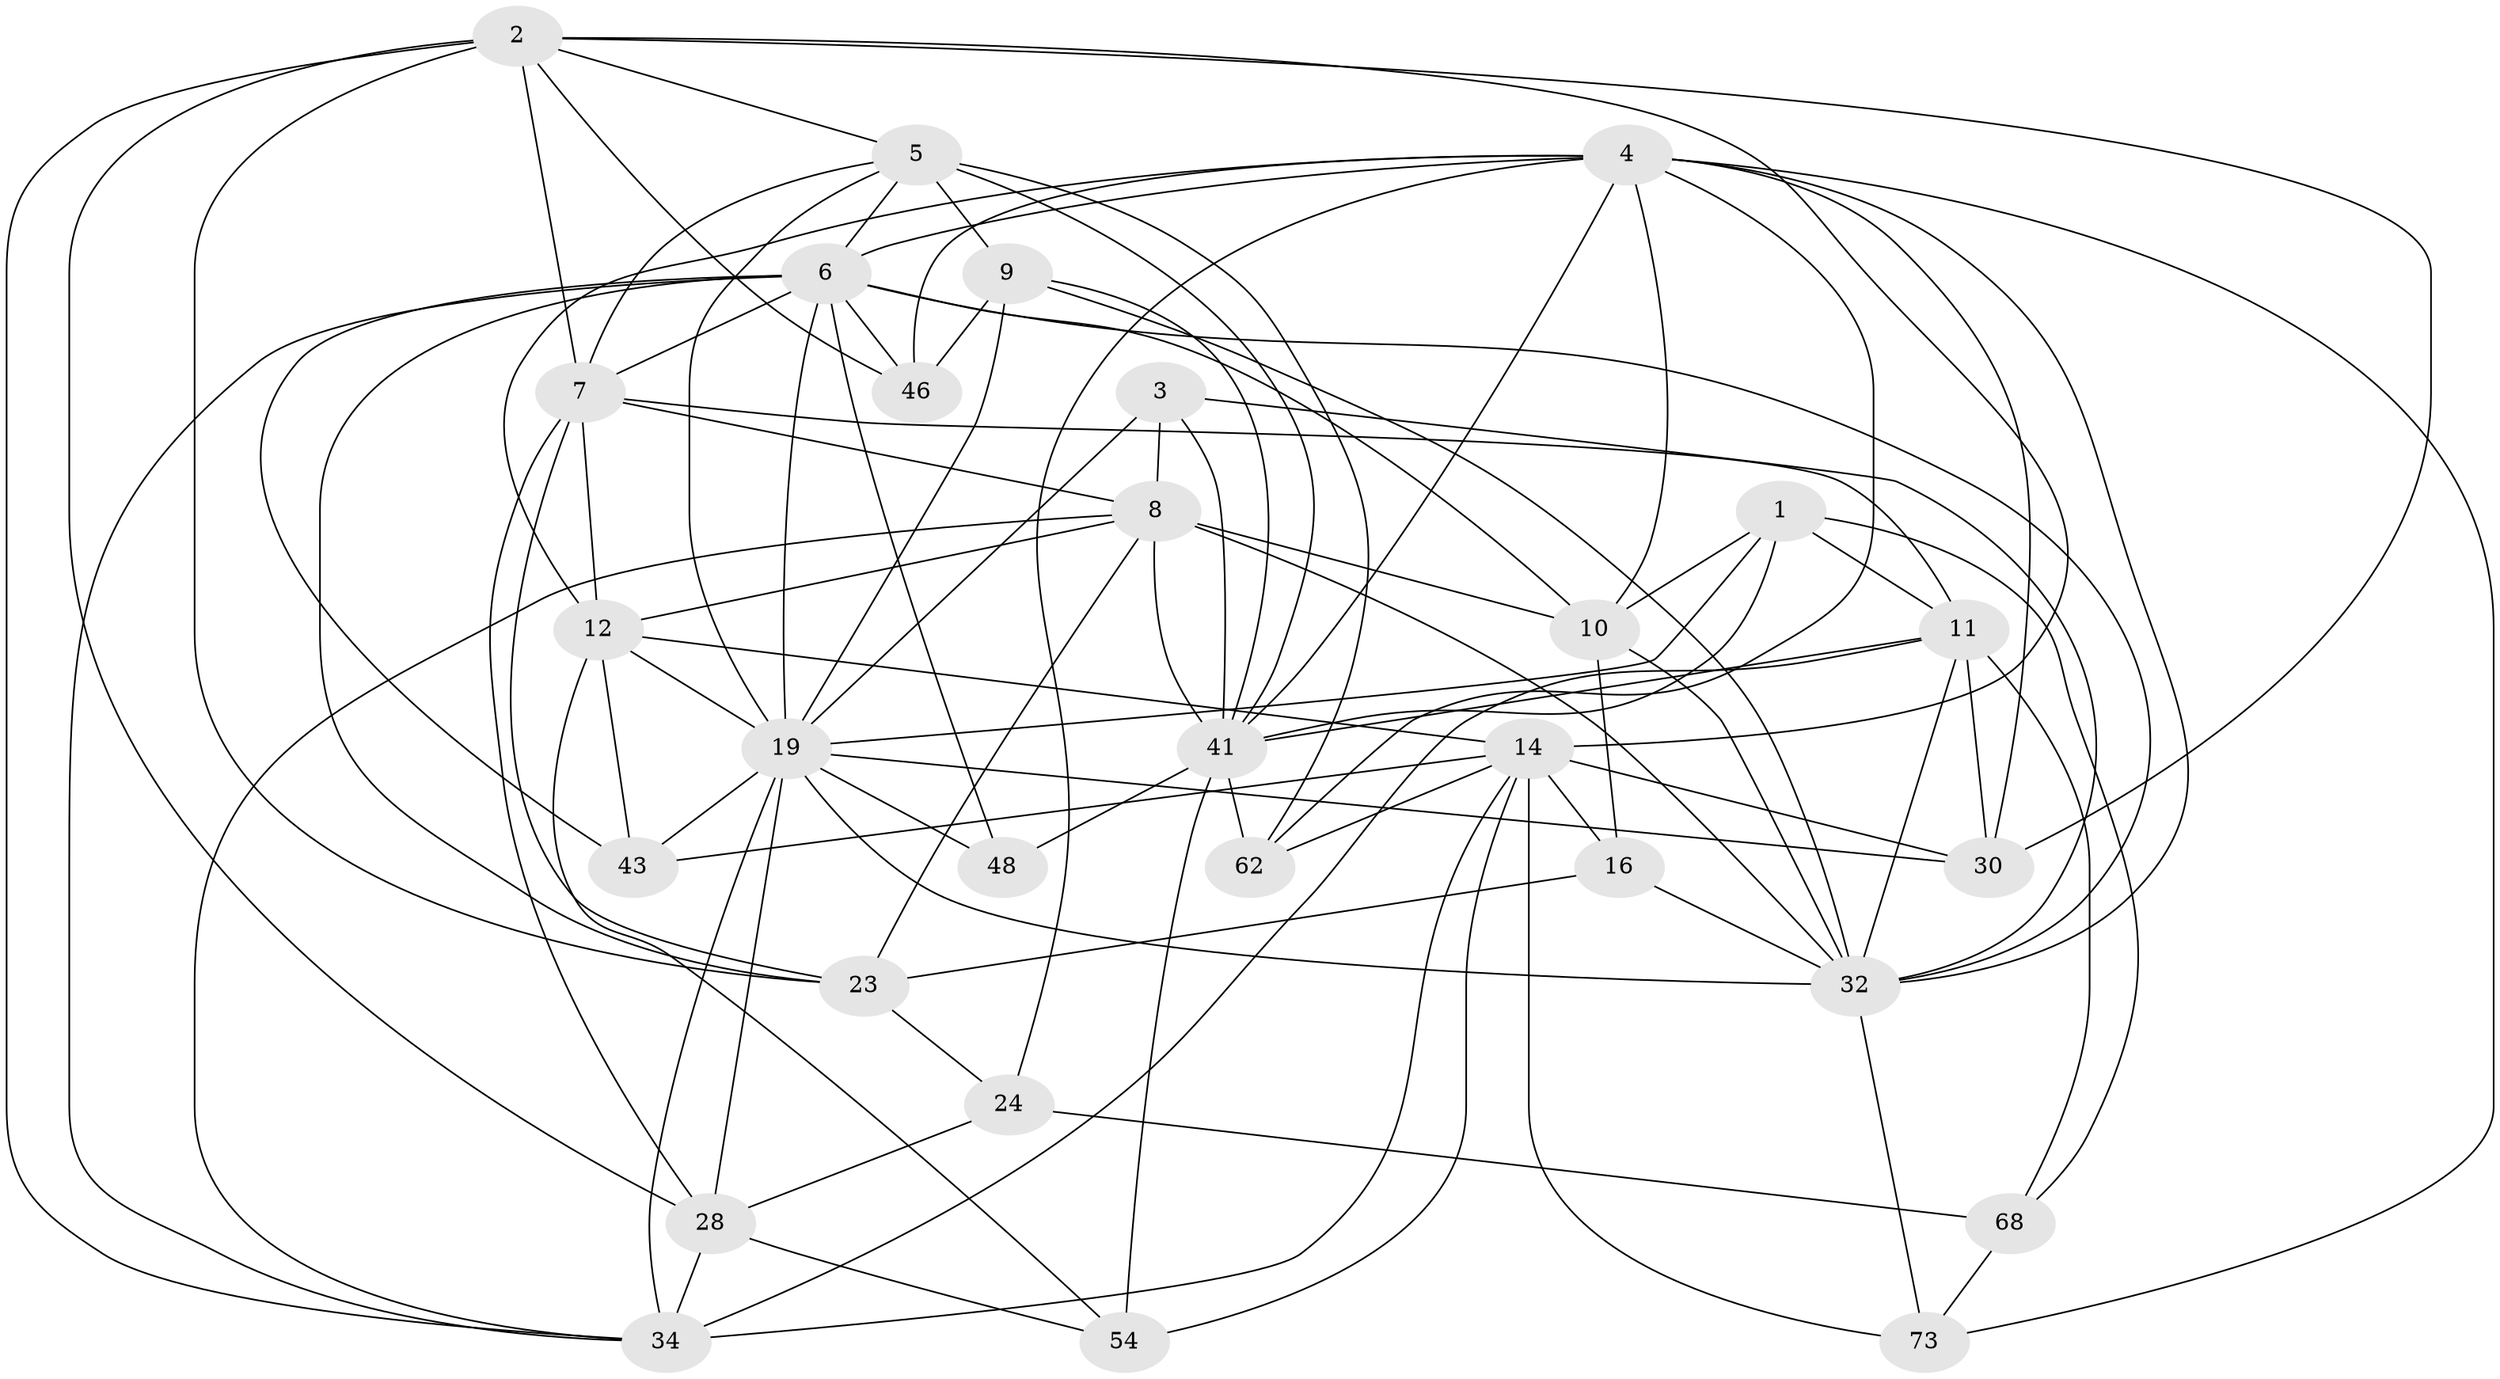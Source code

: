 // original degree distribution, {4: 1.0}
// Generated by graph-tools (version 1.1) at 2025/20/03/04/25 18:20:55]
// undirected, 29 vertices, 93 edges
graph export_dot {
graph [start="1"]
  node [color=gray90,style=filled];
  1 [super="+47"];
  2 [super="+29"];
  3;
  4 [super="+21+26+25"];
  5 [super="+35+37"];
  6 [super="+27"];
  7 [super="+71+18"];
  8 [super="+13"];
  9 [super="+22"];
  10 [super="+36"];
  11 [super="+17+50"];
  12 [super="+33+67"];
  14 [super="+15"];
  16;
  19 [super="+20+31+42"];
  23 [super="+65"];
  24;
  28 [super="+45"];
  30 [super="+69"];
  32 [super="+40+58"];
  34 [super="+53"];
  41 [super="+49+56+51"];
  43;
  46;
  48;
  54;
  62;
  68;
  73;
  1 -- 10;
  1 -- 11;
  1 -- 68;
  1 -- 19;
  1 -- 41 [weight=2];
  2 -- 30;
  2 -- 14;
  2 -- 34;
  2 -- 23;
  2 -- 5;
  2 -- 7;
  2 -- 28;
  2 -- 46;
  3 -- 8;
  3 -- 19;
  3 -- 32;
  3 -- 41;
  4 -- 24;
  4 -- 73;
  4 -- 10;
  4 -- 12;
  4 -- 32;
  4 -- 46;
  4 -- 62;
  4 -- 30;
  4 -- 41;
  4 -- 6;
  5 -- 9 [weight=2];
  5 -- 62;
  5 -- 7;
  5 -- 41;
  5 -- 6;
  5 -- 19;
  6 -- 43;
  6 -- 48 [weight=2];
  6 -- 46;
  6 -- 32;
  6 -- 34;
  6 -- 7;
  6 -- 10;
  6 -- 19;
  6 -- 23;
  7 -- 8;
  7 -- 11;
  7 -- 12;
  7 -- 23;
  7 -- 28;
  8 -- 41;
  8 -- 23;
  8 -- 10;
  8 -- 34;
  8 -- 12;
  8 -- 32;
  9 -- 46;
  9 -- 41;
  9 -- 32;
  9 -- 19;
  10 -- 16;
  10 -- 32;
  11 -- 34 [weight=2];
  11 -- 68;
  11 -- 30 [weight=2];
  11 -- 32;
  11 -- 41 [weight=2];
  12 -- 54;
  12 -- 43;
  12 -- 14 [weight=2];
  12 -- 19;
  14 -- 16;
  14 -- 43;
  14 -- 73;
  14 -- 54;
  14 -- 62;
  14 -- 34;
  14 -- 30;
  16 -- 23;
  16 -- 32;
  19 -- 43;
  19 -- 34;
  19 -- 28;
  19 -- 32;
  19 -- 48;
  19 -- 30;
  23 -- 24;
  24 -- 68;
  24 -- 28;
  28 -- 54;
  28 -- 34;
  32 -- 73;
  41 -- 48;
  41 -- 54;
  41 -- 62;
  68 -- 73;
}
